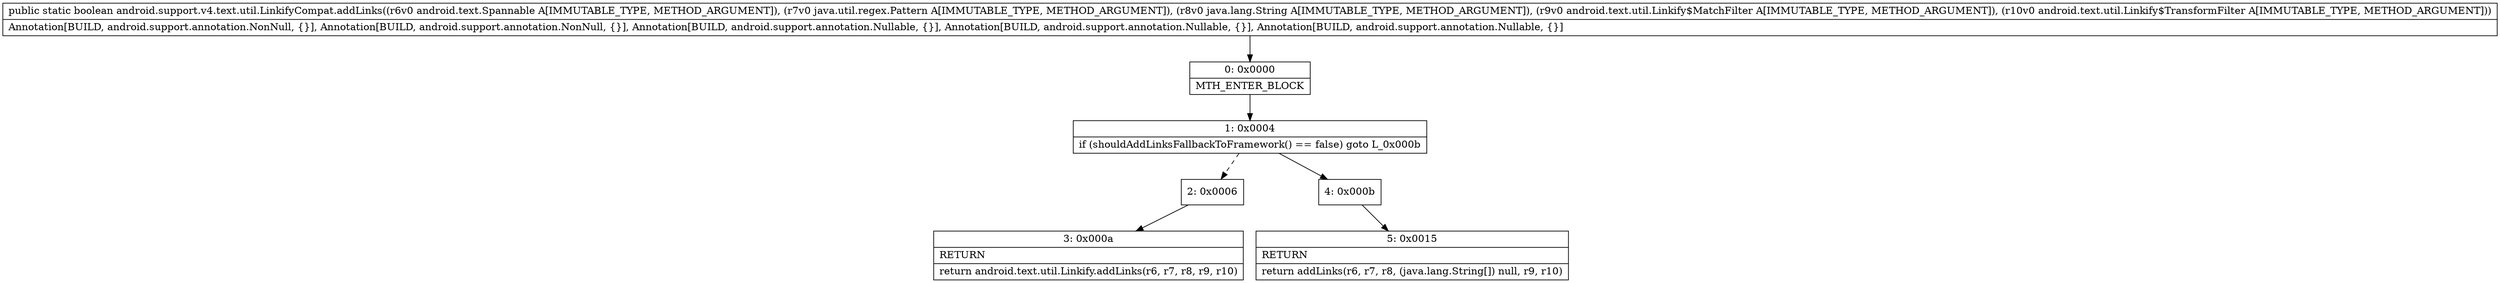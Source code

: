 digraph "CFG forandroid.support.v4.text.util.LinkifyCompat.addLinks(Landroid\/text\/Spannable;Ljava\/util\/regex\/Pattern;Ljava\/lang\/String;Landroid\/text\/util\/Linkify$MatchFilter;Landroid\/text\/util\/Linkify$TransformFilter;)Z" {
Node_0 [shape=record,label="{0\:\ 0x0000|MTH_ENTER_BLOCK\l}"];
Node_1 [shape=record,label="{1\:\ 0x0004|if (shouldAddLinksFallbackToFramework() == false) goto L_0x000b\l}"];
Node_2 [shape=record,label="{2\:\ 0x0006}"];
Node_3 [shape=record,label="{3\:\ 0x000a|RETURN\l|return android.text.util.Linkify.addLinks(r6, r7, r8, r9, r10)\l}"];
Node_4 [shape=record,label="{4\:\ 0x000b}"];
Node_5 [shape=record,label="{5\:\ 0x0015|RETURN\l|return addLinks(r6, r7, r8, (java.lang.String[]) null, r9, r10)\l}"];
MethodNode[shape=record,label="{public static boolean android.support.v4.text.util.LinkifyCompat.addLinks((r6v0 android.text.Spannable A[IMMUTABLE_TYPE, METHOD_ARGUMENT]), (r7v0 java.util.regex.Pattern A[IMMUTABLE_TYPE, METHOD_ARGUMENT]), (r8v0 java.lang.String A[IMMUTABLE_TYPE, METHOD_ARGUMENT]), (r9v0 android.text.util.Linkify$MatchFilter A[IMMUTABLE_TYPE, METHOD_ARGUMENT]), (r10v0 android.text.util.Linkify$TransformFilter A[IMMUTABLE_TYPE, METHOD_ARGUMENT]))  | Annotation[BUILD, android.support.annotation.NonNull, \{\}], Annotation[BUILD, android.support.annotation.NonNull, \{\}], Annotation[BUILD, android.support.annotation.Nullable, \{\}], Annotation[BUILD, android.support.annotation.Nullable, \{\}], Annotation[BUILD, android.support.annotation.Nullable, \{\}]\l}"];
MethodNode -> Node_0;
Node_0 -> Node_1;
Node_1 -> Node_2[style=dashed];
Node_1 -> Node_4;
Node_2 -> Node_3;
Node_4 -> Node_5;
}

